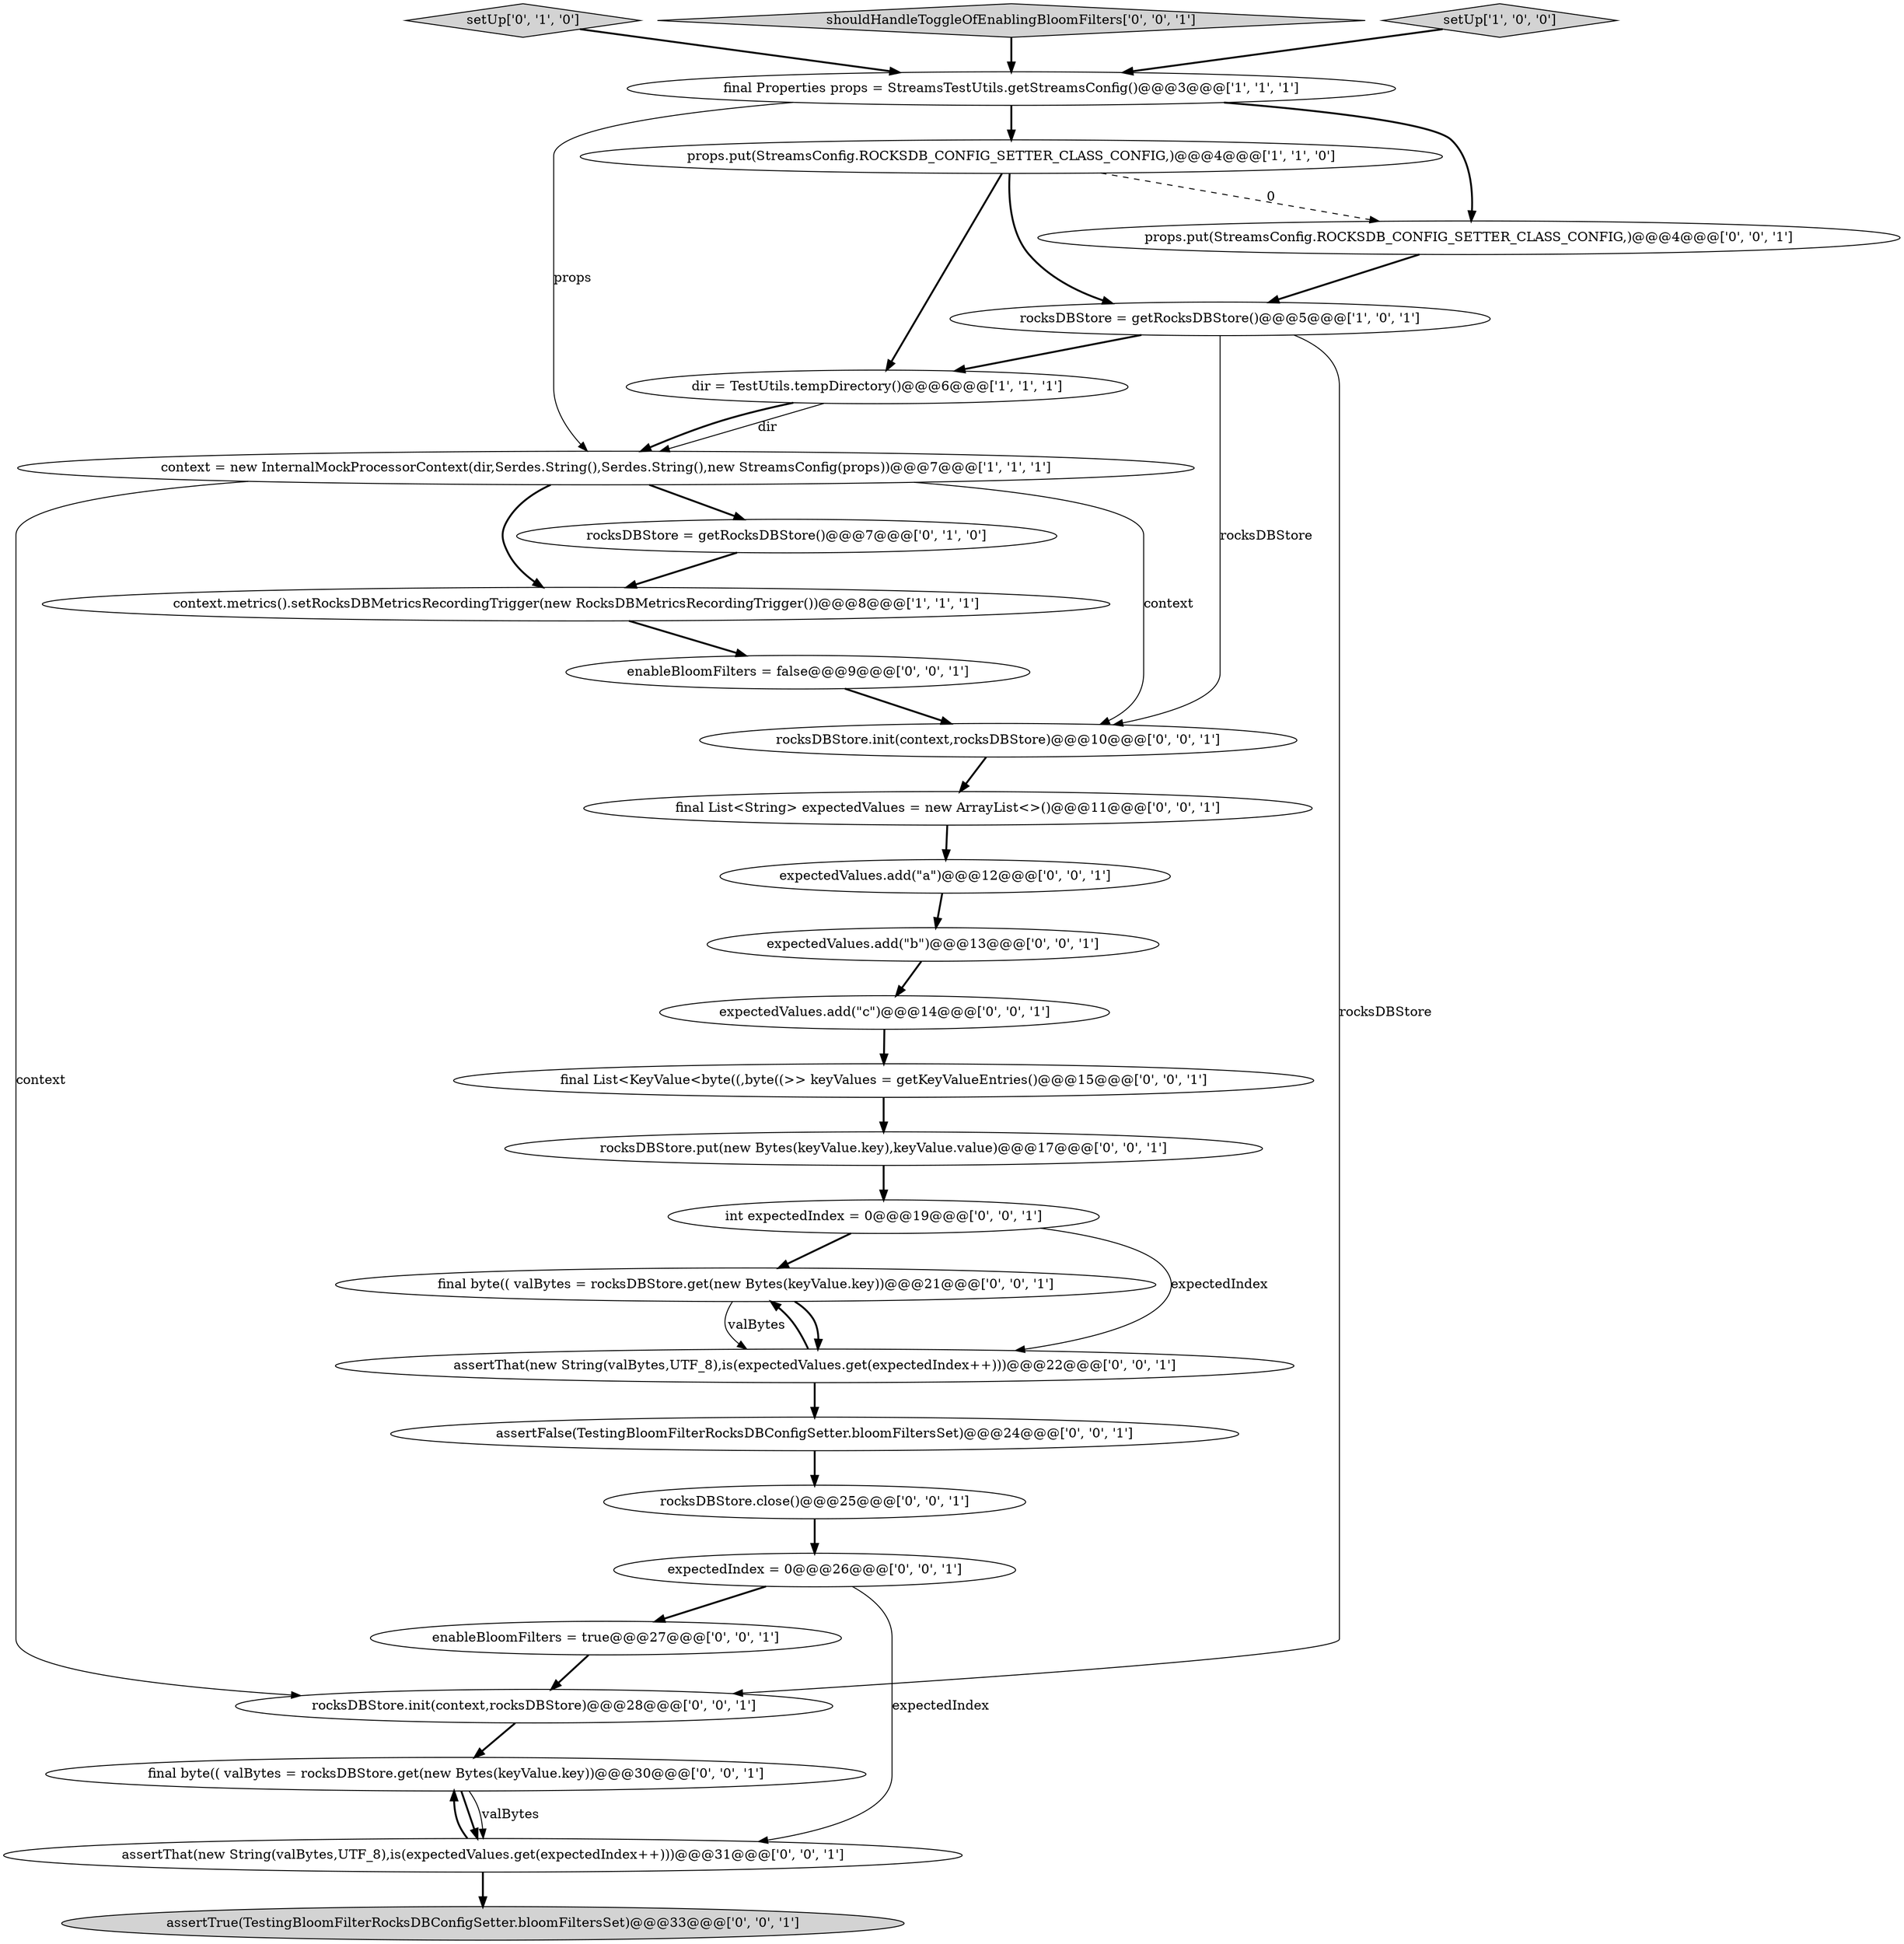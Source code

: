digraph {
10 [style = filled, label = "expectedIndex = 0@@@26@@@['0', '0', '1']", fillcolor = white, shape = ellipse image = "AAA0AAABBB3BBB"];
25 [style = filled, label = "rocksDBStore.init(context,rocksDBStore)@@@10@@@['0', '0', '1']", fillcolor = white, shape = ellipse image = "AAA0AAABBB3BBB"];
18 [style = filled, label = "enableBloomFilters = false@@@9@@@['0', '0', '1']", fillcolor = white, shape = ellipse image = "AAA0AAABBB3BBB"];
1 [style = filled, label = "context.metrics().setRocksDBMetricsRecordingTrigger(new RocksDBMetricsRecordingTrigger())@@@8@@@['1', '1', '1']", fillcolor = white, shape = ellipse image = "AAA0AAABBB1BBB"];
28 [style = filled, label = "assertFalse(TestingBloomFilterRocksDBConfigSetter.bloomFiltersSet)@@@24@@@['0', '0', '1']", fillcolor = white, shape = ellipse image = "AAA0AAABBB3BBB"];
29 [style = filled, label = "final byte(( valBytes = rocksDBStore.get(new Bytes(keyValue.key))@@@21@@@['0', '0', '1']", fillcolor = white, shape = ellipse image = "AAA0AAABBB3BBB"];
5 [style = filled, label = "context = new InternalMockProcessorContext(dir,Serdes.String(),Serdes.String(),new StreamsConfig(props))@@@7@@@['1', '1', '1']", fillcolor = white, shape = ellipse image = "AAA0AAABBB1BBB"];
21 [style = filled, label = "enableBloomFilters = true@@@27@@@['0', '0', '1']", fillcolor = white, shape = ellipse image = "AAA0AAABBB3BBB"];
7 [style = filled, label = "setUp['0', '1', '0']", fillcolor = lightgray, shape = diamond image = "AAA0AAABBB2BBB"];
20 [style = filled, label = "int expectedIndex = 0@@@19@@@['0', '0', '1']", fillcolor = white, shape = ellipse image = "AAA0AAABBB3BBB"];
8 [style = filled, label = "rocksDBStore = getRocksDBStore()@@@7@@@['0', '1', '0']", fillcolor = white, shape = ellipse image = "AAA1AAABBB2BBB"];
22 [style = filled, label = "shouldHandleToggleOfEnablingBloomFilters['0', '0', '1']", fillcolor = lightgray, shape = diamond image = "AAA0AAABBB3BBB"];
27 [style = filled, label = "rocksDBStore.init(context,rocksDBStore)@@@28@@@['0', '0', '1']", fillcolor = white, shape = ellipse image = "AAA0AAABBB3BBB"];
14 [style = filled, label = "assertThat(new String(valBytes,UTF_8),is(expectedValues.get(expectedIndex++)))@@@31@@@['0', '0', '1']", fillcolor = white, shape = ellipse image = "AAA0AAABBB3BBB"];
4 [style = filled, label = "props.put(StreamsConfig.ROCKSDB_CONFIG_SETTER_CLASS_CONFIG,)@@@4@@@['1', '1', '0']", fillcolor = white, shape = ellipse image = "AAA0AAABBB1BBB"];
23 [style = filled, label = "expectedValues.add(\"b\")@@@13@@@['0', '0', '1']", fillcolor = white, shape = ellipse image = "AAA0AAABBB3BBB"];
13 [style = filled, label = "expectedValues.add(\"a\")@@@12@@@['0', '0', '1']", fillcolor = white, shape = ellipse image = "AAA0AAABBB3BBB"];
0 [style = filled, label = "dir = TestUtils.tempDirectory()@@@6@@@['1', '1', '1']", fillcolor = white, shape = ellipse image = "AAA0AAABBB1BBB"];
26 [style = filled, label = "assertTrue(TestingBloomFilterRocksDBConfigSetter.bloomFiltersSet)@@@33@@@['0', '0', '1']", fillcolor = lightgray, shape = ellipse image = "AAA0AAABBB3BBB"];
19 [style = filled, label = "assertThat(new String(valBytes,UTF_8),is(expectedValues.get(expectedIndex++)))@@@22@@@['0', '0', '1']", fillcolor = white, shape = ellipse image = "AAA0AAABBB3BBB"];
17 [style = filled, label = "props.put(StreamsConfig.ROCKSDB_CONFIG_SETTER_CLASS_CONFIG,)@@@4@@@['0', '0', '1']", fillcolor = white, shape = ellipse image = "AAA0AAABBB3BBB"];
24 [style = filled, label = "rocksDBStore.put(new Bytes(keyValue.key),keyValue.value)@@@17@@@['0', '0', '1']", fillcolor = white, shape = ellipse image = "AAA0AAABBB3BBB"];
15 [style = filled, label = "final List<KeyValue<byte((,byte((>> keyValues = getKeyValueEntries()@@@15@@@['0', '0', '1']", fillcolor = white, shape = ellipse image = "AAA0AAABBB3BBB"];
12 [style = filled, label = "expectedValues.add(\"c\")@@@14@@@['0', '0', '1']", fillcolor = white, shape = ellipse image = "AAA0AAABBB3BBB"];
3 [style = filled, label = "rocksDBStore = getRocksDBStore()@@@5@@@['1', '0', '1']", fillcolor = white, shape = ellipse image = "AAA0AAABBB1BBB"];
6 [style = filled, label = "setUp['1', '0', '0']", fillcolor = lightgray, shape = diamond image = "AAA0AAABBB1BBB"];
11 [style = filled, label = "final List<String> expectedValues = new ArrayList<>()@@@11@@@['0', '0', '1']", fillcolor = white, shape = ellipse image = "AAA0AAABBB3BBB"];
16 [style = filled, label = "final byte(( valBytes = rocksDBStore.get(new Bytes(keyValue.key))@@@30@@@['0', '0', '1']", fillcolor = white, shape = ellipse image = "AAA0AAABBB3BBB"];
9 [style = filled, label = "rocksDBStore.close()@@@25@@@['0', '0', '1']", fillcolor = white, shape = ellipse image = "AAA0AAABBB3BBB"];
2 [style = filled, label = "final Properties props = StreamsTestUtils.getStreamsConfig()@@@3@@@['1', '1', '1']", fillcolor = white, shape = ellipse image = "AAA0AAABBB1BBB"];
22->2 [style = bold, label=""];
3->27 [style = solid, label="rocksDBStore"];
10->21 [style = bold, label=""];
29->19 [style = bold, label=""];
5->8 [style = bold, label=""];
2->4 [style = bold, label=""];
0->5 [style = solid, label="dir"];
14->16 [style = bold, label=""];
19->28 [style = bold, label=""];
16->14 [style = solid, label="valBytes"];
24->20 [style = bold, label=""];
12->15 [style = bold, label=""];
13->23 [style = bold, label=""];
5->1 [style = bold, label=""];
5->25 [style = solid, label="context"];
5->27 [style = solid, label="context"];
18->25 [style = bold, label=""];
4->17 [style = dashed, label="0"];
1->18 [style = bold, label=""];
2->5 [style = solid, label="props"];
15->24 [style = bold, label=""];
17->3 [style = bold, label=""];
14->26 [style = bold, label=""];
2->17 [style = bold, label=""];
6->2 [style = bold, label=""];
27->16 [style = bold, label=""];
25->11 [style = bold, label=""];
8->1 [style = bold, label=""];
20->19 [style = solid, label="expectedIndex"];
19->29 [style = bold, label=""];
23->12 [style = bold, label=""];
3->0 [style = bold, label=""];
16->14 [style = bold, label=""];
11->13 [style = bold, label=""];
21->27 [style = bold, label=""];
20->29 [style = bold, label=""];
3->25 [style = solid, label="rocksDBStore"];
9->10 [style = bold, label=""];
0->5 [style = bold, label=""];
10->14 [style = solid, label="expectedIndex"];
4->3 [style = bold, label=""];
29->19 [style = solid, label="valBytes"];
4->0 [style = bold, label=""];
28->9 [style = bold, label=""];
7->2 [style = bold, label=""];
}
